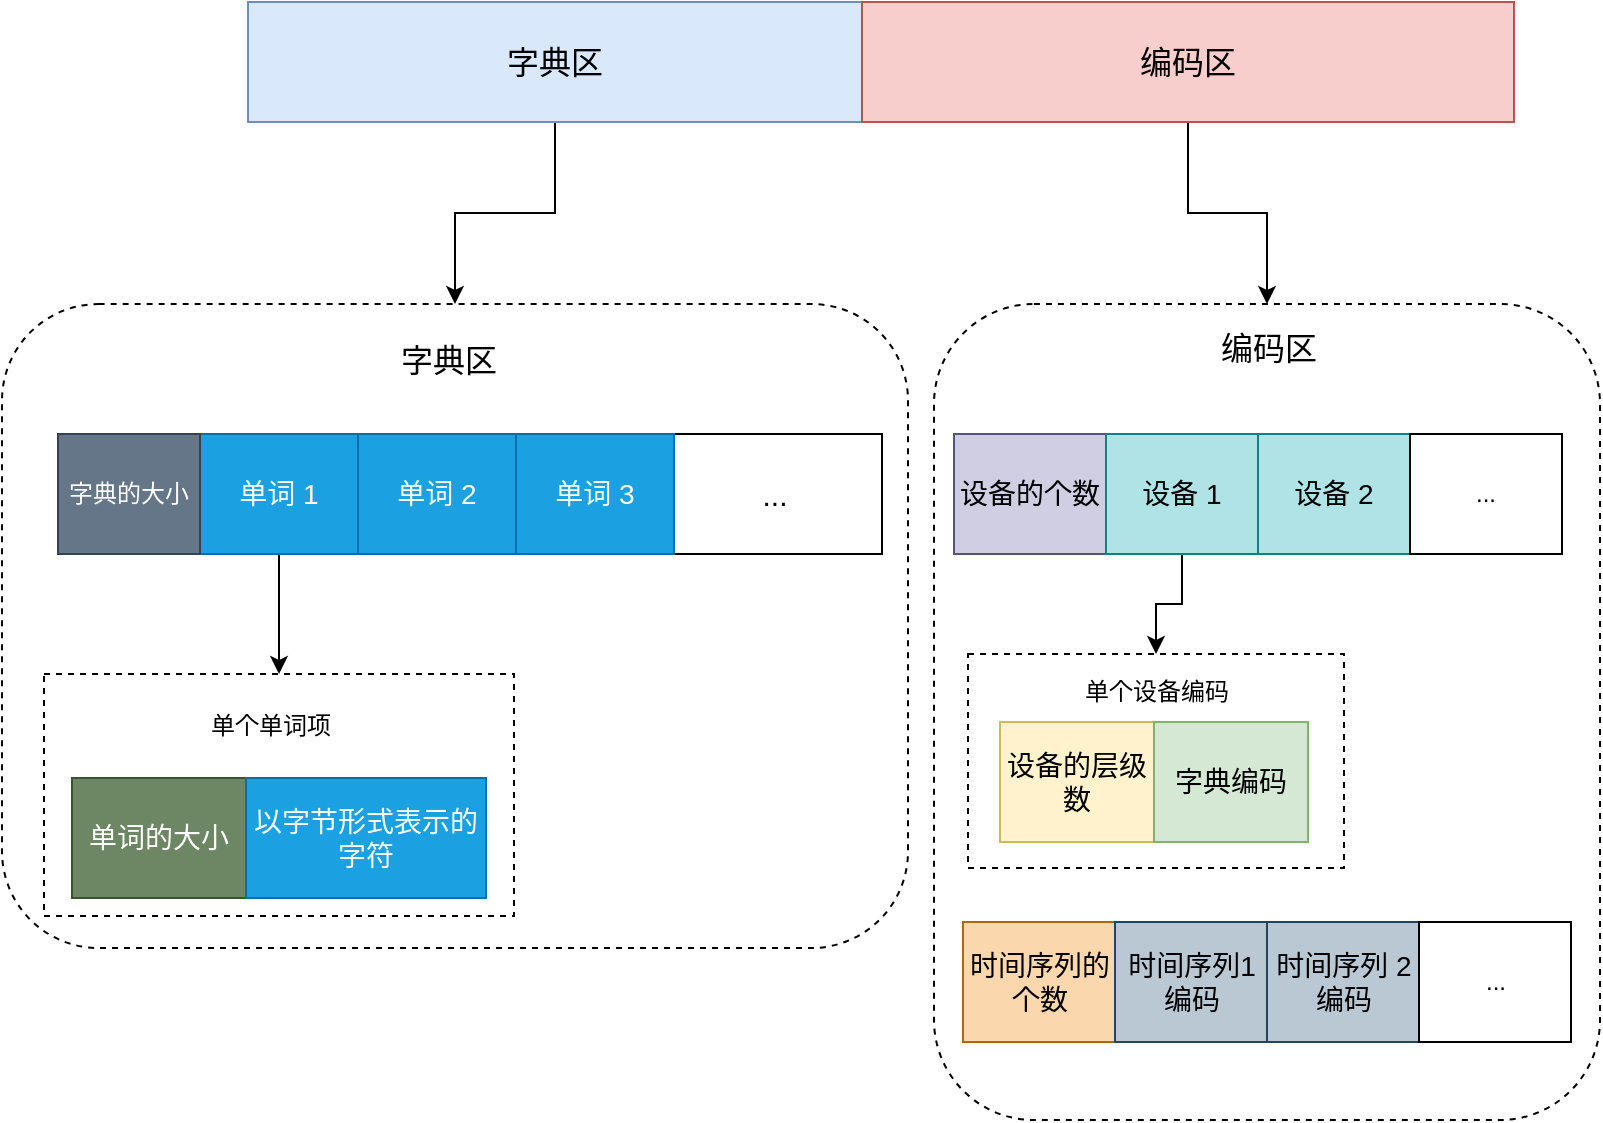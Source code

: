 <mxfile version="23.1.5" type="device">
  <diagram name="第 1 页" id="SB1rSfEFWaJBJCeyFCCS">
    <mxGraphModel dx="1367" dy="1139" grid="0" gridSize="10" guides="1" tooltips="1" connect="1" arrows="1" fold="1" page="1" pageScale="1" pageWidth="827" pageHeight="1169" math="0" shadow="0">
      <root>
        <mxCell id="0" />
        <mxCell id="1" parent="0" />
        <mxCell id="7TOUCfeQZy22KQKupD87-31" value="" style="rounded=0;whiteSpace=wrap;html=1;fillColor=none;dashed=1;" vertex="1" parent="1">
          <mxGeometry x="495" y="430" width="188" height="107" as="geometry" />
        </mxCell>
        <mxCell id="7TOUCfeQZy22KQKupD87-38" value="" style="rounded=1;whiteSpace=wrap;html=1;fillColor=none;dashed=1;" vertex="1" parent="1">
          <mxGeometry x="478" y="255" width="333" height="408" as="geometry" />
        </mxCell>
        <mxCell id="7TOUCfeQZy22KQKupD87-21" style="edgeStyle=orthogonalEdgeStyle;rounded=0;orthogonalLoop=1;jettySize=auto;html=1;entryX=0.5;entryY=0;entryDx=0;entryDy=0;" edge="1" parent="1" source="7TOUCfeQZy22KQKupD87-15" target="7TOUCfeQZy22KQKupD87-19">
          <mxGeometry relative="1" as="geometry" />
        </mxCell>
        <mxCell id="7TOUCfeQZy22KQKupD87-15" value="&lt;font style=&quot;font-size: 16px;&quot;&gt;字典区&lt;/font&gt;" style="rounded=0;whiteSpace=wrap;html=1;fillColor=#dae8fc;strokeColor=#6c8ebf;" vertex="1" parent="1">
          <mxGeometry x="135" y="104" width="307" height="60" as="geometry" />
        </mxCell>
        <mxCell id="7TOUCfeQZy22KQKupD87-39" style="edgeStyle=orthogonalEdgeStyle;rounded=0;orthogonalLoop=1;jettySize=auto;html=1;entryX=0.5;entryY=0;entryDx=0;entryDy=0;" edge="1" parent="1" source="7TOUCfeQZy22KQKupD87-18" target="7TOUCfeQZy22KQKupD87-38">
          <mxGeometry relative="1" as="geometry" />
        </mxCell>
        <mxCell id="7TOUCfeQZy22KQKupD87-18" value="&lt;font style=&quot;font-size: 16px;&quot;&gt;编码区&lt;/font&gt;" style="rounded=0;whiteSpace=wrap;html=1;fillColor=#f8cecc;strokeColor=#b85450;" vertex="1" parent="1">
          <mxGeometry x="442" y="104" width="326" height="60" as="geometry" />
        </mxCell>
        <mxCell id="7TOUCfeQZy22KQKupD87-22" value="&lt;font style=&quot;font-size: 14px;&quot;&gt;设备的个数&lt;/font&gt;" style="rounded=0;whiteSpace=wrap;html=1;fillColor=#d0cee2;strokeColor=#56517e;" vertex="1" parent="1">
          <mxGeometry x="488" y="320" width="76" height="60" as="geometry" />
        </mxCell>
        <mxCell id="7TOUCfeQZy22KQKupD87-33" style="edgeStyle=orthogonalEdgeStyle;rounded=0;orthogonalLoop=1;jettySize=auto;html=1;entryX=0.5;entryY=0;entryDx=0;entryDy=0;" edge="1" parent="1" source="7TOUCfeQZy22KQKupD87-23" target="7TOUCfeQZy22KQKupD87-31">
          <mxGeometry relative="1" as="geometry" />
        </mxCell>
        <mxCell id="7TOUCfeQZy22KQKupD87-23" value="&lt;font style=&quot;font-size: 14px;&quot;&gt;设备 1&lt;/font&gt;" style="rounded=0;whiteSpace=wrap;html=1;fillColor=#b0e3e6;strokeColor=#0e8088;" vertex="1" parent="1">
          <mxGeometry x="564" y="320" width="76" height="60" as="geometry" />
        </mxCell>
        <mxCell id="7TOUCfeQZy22KQKupD87-24" value="&lt;font style=&quot;font-size: 14px;&quot;&gt;设备 2&lt;/font&gt;" style="rounded=0;whiteSpace=wrap;html=1;fillColor=#b0e3e6;strokeColor=#0e8088;" vertex="1" parent="1">
          <mxGeometry x="640" y="320" width="76" height="60" as="geometry" />
        </mxCell>
        <mxCell id="7TOUCfeQZy22KQKupD87-25" value="..." style="rounded=0;whiteSpace=wrap;html=1;" vertex="1" parent="1">
          <mxGeometry x="716" y="320" width="76" height="60" as="geometry" />
        </mxCell>
        <mxCell id="7TOUCfeQZy22KQKupD87-27" value="&lt;font style=&quot;font-size: 16px;&quot;&gt;编码区&lt;/font&gt;" style="text;html=1;align=center;verticalAlign=middle;resizable=0;points=[];autosize=1;strokeColor=none;fillColor=none;" vertex="1" parent="1">
          <mxGeometry x="611.5" y="261" width="66" height="31" as="geometry" />
        </mxCell>
        <mxCell id="7TOUCfeQZy22KQKupD87-29" value="&lt;font style=&quot;font-size: 14px;&quot;&gt;设备的层级数&lt;/font&gt;" style="rounded=0;whiteSpace=wrap;html=1;fillColor=#fff2cc;strokeColor=#d6b656;" vertex="1" parent="1">
          <mxGeometry x="511" y="464" width="77" height="60" as="geometry" />
        </mxCell>
        <mxCell id="7TOUCfeQZy22KQKupD87-30" value="&lt;font style=&quot;font-size: 14px;&quot;&gt;字典编码&lt;/font&gt;" style="rounded=0;whiteSpace=wrap;html=1;fillColor=#d5e8d4;strokeColor=#82b366;" vertex="1" parent="1">
          <mxGeometry x="588" y="464" width="77" height="60" as="geometry" />
        </mxCell>
        <mxCell id="7TOUCfeQZy22KQKupD87-32" value="单个设备编码" style="text;html=1;align=center;verticalAlign=middle;resizable=0;points=[];autosize=1;strokeColor=none;fillColor=none;" vertex="1" parent="1">
          <mxGeometry x="544" y="436" width="90" height="26" as="geometry" />
        </mxCell>
        <mxCell id="7TOUCfeQZy22KQKupD87-34" value="&lt;span style=&quot;font-size: 14px;&quot;&gt;时间序列的个数&lt;/span&gt;" style="rounded=0;whiteSpace=wrap;html=1;fillColor=#fad7ac;strokeColor=#b46504;" vertex="1" parent="1">
          <mxGeometry x="492.5" y="564" width="76" height="60" as="geometry" />
        </mxCell>
        <mxCell id="7TOUCfeQZy22KQKupD87-35" value="&lt;font style=&quot;font-size: 14px;&quot;&gt;时间序列1编码&lt;/font&gt;" style="rounded=0;whiteSpace=wrap;html=1;fillColor=#bac8d3;strokeColor=#23445d;" vertex="1" parent="1">
          <mxGeometry x="568.5" y="564" width="76" height="60" as="geometry" />
        </mxCell>
        <mxCell id="7TOUCfeQZy22KQKupD87-36" value="&lt;font style=&quot;font-size: 14px;&quot;&gt;时间序列 2 编码&lt;/font&gt;" style="rounded=0;whiteSpace=wrap;html=1;fillColor=#bac8d3;strokeColor=#23445d;" vertex="1" parent="1">
          <mxGeometry x="644.5" y="564" width="76" height="60" as="geometry" />
        </mxCell>
        <mxCell id="7TOUCfeQZy22KQKupD87-37" value="..." style="rounded=0;whiteSpace=wrap;html=1;" vertex="1" parent="1">
          <mxGeometry x="720.5" y="564" width="76" height="60" as="geometry" />
        </mxCell>
        <mxCell id="7TOUCfeQZy22KQKupD87-40" value="" style="group" vertex="1" connectable="0" parent="1">
          <mxGeometry x="12" y="255" width="453" height="322" as="geometry" />
        </mxCell>
        <mxCell id="7TOUCfeQZy22KQKupD87-12" value="" style="rounded=0;whiteSpace=wrap;html=1;fillColor=none;dashed=1;" vertex="1" parent="7TOUCfeQZy22KQKupD87-40">
          <mxGeometry x="21" y="185" width="235" height="121" as="geometry" />
        </mxCell>
        <mxCell id="7TOUCfeQZy22KQKupD87-3" value="" style="rounded=0;whiteSpace=wrap;html=1;" vertex="1" parent="7TOUCfeQZy22KQKupD87-40">
          <mxGeometry x="29" y="65" width="411" height="60" as="geometry" />
        </mxCell>
        <mxCell id="7TOUCfeQZy22KQKupD87-13" style="edgeStyle=orthogonalEdgeStyle;rounded=0;orthogonalLoop=1;jettySize=auto;html=1;entryX=0.5;entryY=0;entryDx=0;entryDy=0;" edge="1" parent="7TOUCfeQZy22KQKupD87-40" source="7TOUCfeQZy22KQKupD87-4" target="7TOUCfeQZy22KQKupD87-12">
          <mxGeometry relative="1" as="geometry" />
        </mxCell>
        <mxCell id="7TOUCfeQZy22KQKupD87-4" value="&lt;font style=&quot;font-size: 14px;&quot;&gt;单词 1&lt;/font&gt;" style="rounded=0;whiteSpace=wrap;html=1;fillColor=#1ba1e2;strokeColor=#006EAF;fontColor=#ffffff;" vertex="1" parent="7TOUCfeQZy22KQKupD87-40">
          <mxGeometry x="99" y="65" width="79" height="60" as="geometry" />
        </mxCell>
        <mxCell id="7TOUCfeQZy22KQKupD87-6" value="&lt;font style=&quot;font-size: 14px;&quot;&gt;单词 2&lt;/font&gt;" style="rounded=0;whiteSpace=wrap;html=1;fillColor=#1ba1e2;strokeColor=#006EAF;fontColor=#ffffff;" vertex="1" parent="7TOUCfeQZy22KQKupD87-40">
          <mxGeometry x="178" y="65" width="79" height="60" as="geometry" />
        </mxCell>
        <mxCell id="7TOUCfeQZy22KQKupD87-7" value="&lt;font style=&quot;font-size: 14px;&quot;&gt;单词 3&lt;/font&gt;" style="rounded=0;whiteSpace=wrap;html=1;fillColor=#1ba1e2;strokeColor=#006EAF;fontColor=#ffffff;" vertex="1" parent="7TOUCfeQZy22KQKupD87-40">
          <mxGeometry x="257" y="65" width="79" height="60" as="geometry" />
        </mxCell>
        <mxCell id="7TOUCfeQZy22KQKupD87-8" value="&lt;font style=&quot;font-size: 15px;&quot;&gt;...&lt;/font&gt;" style="text;html=1;align=center;verticalAlign=middle;resizable=0;points=[];autosize=1;strokeColor=none;fillColor=none;" vertex="1" parent="7TOUCfeQZy22KQKupD87-40">
          <mxGeometry x="370" y="80" width="31" height="30" as="geometry" />
        </mxCell>
        <mxCell id="7TOUCfeQZy22KQKupD87-9" value="字典的大小" style="rounded=0;whiteSpace=wrap;html=1;fillColor=#647687;fontColor=#ffffff;strokeColor=#314354;" vertex="1" parent="7TOUCfeQZy22KQKupD87-40">
          <mxGeometry x="28" y="65" width="71" height="60" as="geometry" />
        </mxCell>
        <mxCell id="7TOUCfeQZy22KQKupD87-10" value="&lt;font style=&quot;font-size: 14px;&quot;&gt;单词的大小&lt;/font&gt;" style="rounded=0;whiteSpace=wrap;html=1;fillColor=#6d8764;strokeColor=#3A5431;fontColor=#ffffff;" vertex="1" parent="7TOUCfeQZy22KQKupD87-40">
          <mxGeometry x="35" y="237" width="87" height="60" as="geometry" />
        </mxCell>
        <mxCell id="7TOUCfeQZy22KQKupD87-11" value="&lt;font style=&quot;font-size: 14px;&quot;&gt;以字节形式表示的字符&lt;/font&gt;" style="rounded=0;whiteSpace=wrap;html=1;fillColor=#1ba1e2;strokeColor=#006EAF;fontColor=#ffffff;" vertex="1" parent="7TOUCfeQZy22KQKupD87-40">
          <mxGeometry x="122" y="237" width="120" height="60" as="geometry" />
        </mxCell>
        <mxCell id="7TOUCfeQZy22KQKupD87-14" value="单个单词项" style="text;html=1;align=center;verticalAlign=middle;resizable=0;points=[];autosize=1;strokeColor=none;fillColor=none;" vertex="1" parent="7TOUCfeQZy22KQKupD87-40">
          <mxGeometry x="95" y="198" width="78" height="26" as="geometry" />
        </mxCell>
        <mxCell id="7TOUCfeQZy22KQKupD87-19" value="" style="rounded=1;whiteSpace=wrap;html=1;fillColor=none;dashed=1;" vertex="1" parent="7TOUCfeQZy22KQKupD87-40">
          <mxGeometry width="453" height="322" as="geometry" />
        </mxCell>
        <mxCell id="7TOUCfeQZy22KQKupD87-20" value="&lt;font style=&quot;font-size: 16px;&quot;&gt;字典区&lt;/font&gt;" style="text;html=1;align=center;verticalAlign=middle;resizable=0;points=[];autosize=1;strokeColor=none;fillColor=none;" vertex="1" parent="7TOUCfeQZy22KQKupD87-40">
          <mxGeometry x="190" y="12" width="66" height="31" as="geometry" />
        </mxCell>
      </root>
    </mxGraphModel>
  </diagram>
</mxfile>
